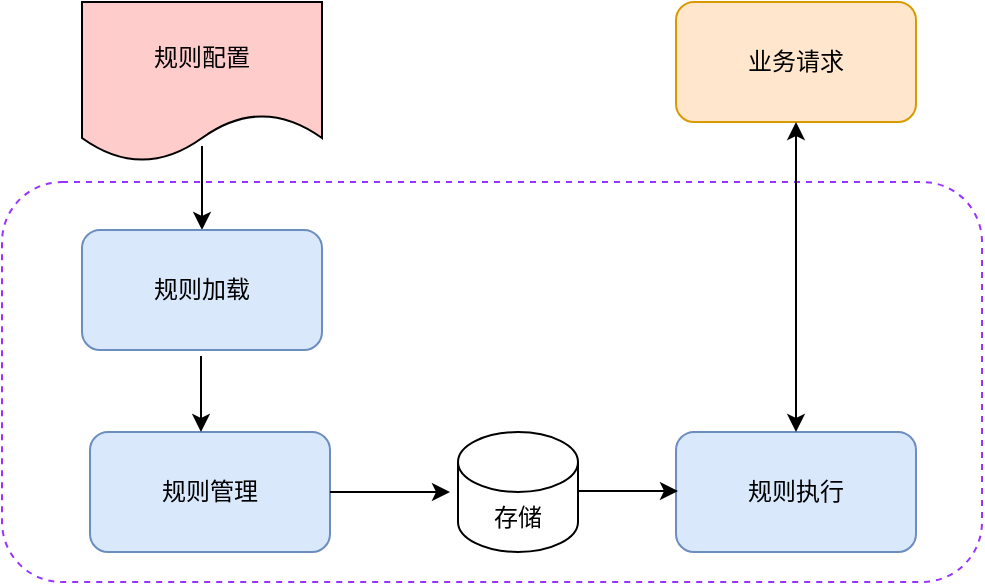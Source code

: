 <mxfile version="14.2.9" type="github">
  <diagram id="TG882UKHNVCYBNxcvPXh" name="第 1 页">
    <mxGraphModel dx="1422" dy="796" grid="1" gridSize="10" guides="1" tooltips="1" connect="1" arrows="1" fold="1" page="1" pageScale="1" pageWidth="827" pageHeight="1169" math="0" shadow="0">
      <root>
        <mxCell id="0" />
        <mxCell id="1" parent="0" />
        <mxCell id="8iVbaxMeFPb1adZR85db-10" value="" style="rounded=1;whiteSpace=wrap;html=1;dashed=1;strokeColor=#9933FF;" vertex="1" parent="1">
          <mxGeometry x="150" y="100" width="490" height="200" as="geometry" />
        </mxCell>
        <mxCell id="8iVbaxMeFPb1adZR85db-1" value="规则管理" style="rounded=1;whiteSpace=wrap;html=1;fillColor=#dae8fc;strokeColor=#6c8ebf;" vertex="1" parent="1">
          <mxGeometry x="194" y="225" width="120" height="60" as="geometry" />
        </mxCell>
        <mxCell id="8iVbaxMeFPb1adZR85db-2" value="规则执行" style="rounded=1;whiteSpace=wrap;html=1;fillColor=#dae8fc;strokeColor=#6c8ebf;" vertex="1" parent="1">
          <mxGeometry x="487" y="225" width="120" height="60" as="geometry" />
        </mxCell>
        <mxCell id="8iVbaxMeFPb1adZR85db-3" value="存储" style="shape=cylinder3;whiteSpace=wrap;html=1;boundedLbl=1;backgroundOutline=1;size=15;" vertex="1" parent="1">
          <mxGeometry x="378" y="225" width="60" height="60" as="geometry" />
        </mxCell>
        <mxCell id="8iVbaxMeFPb1adZR85db-4" value="规则配置" style="shape=document;whiteSpace=wrap;html=1;boundedLbl=1;fillColor=#FFCCCC;" vertex="1" parent="1">
          <mxGeometry x="190" y="10" width="120" height="80" as="geometry" />
        </mxCell>
        <mxCell id="8iVbaxMeFPb1adZR85db-5" value="" style="endArrow=classic;html=1;" edge="1" parent="1" target="8iVbaxMeFPb1adZR85db-8">
          <mxGeometry width="50" height="50" relative="1" as="geometry">
            <mxPoint x="250" y="82" as="sourcePoint" />
            <mxPoint x="200" y="210" as="targetPoint" />
          </mxGeometry>
        </mxCell>
        <mxCell id="8iVbaxMeFPb1adZR85db-6" value="" style="endArrow=classic;html=1;exitX=1;exitY=0.5;exitDx=0;exitDy=0;" edge="1" parent="1" source="8iVbaxMeFPb1adZR85db-1">
          <mxGeometry width="50" height="50" relative="1" as="geometry">
            <mxPoint x="334" y="254.5" as="sourcePoint" />
            <mxPoint x="374" y="255" as="targetPoint" />
          </mxGeometry>
        </mxCell>
        <mxCell id="8iVbaxMeFPb1adZR85db-7" value="" style="endArrow=classic;html=1;exitX=1;exitY=0.5;exitDx=0;exitDy=0;" edge="1" parent="1">
          <mxGeometry width="50" height="50" relative="1" as="geometry">
            <mxPoint x="438" y="254.5" as="sourcePoint" />
            <mxPoint x="488" y="254.5" as="targetPoint" />
          </mxGeometry>
        </mxCell>
        <mxCell id="8iVbaxMeFPb1adZR85db-8" value="规则加载" style="rounded=1;whiteSpace=wrap;html=1;fillColor=#dae8fc;strokeColor=#6c8ebf;" vertex="1" parent="1">
          <mxGeometry x="190" y="124" width="120" height="60" as="geometry" />
        </mxCell>
        <mxCell id="8iVbaxMeFPb1adZR85db-9" value="" style="endArrow=classic;html=1;" edge="1" parent="1">
          <mxGeometry width="50" height="50" relative="1" as="geometry">
            <mxPoint x="249.5" y="187" as="sourcePoint" />
            <mxPoint x="249.5" y="225" as="targetPoint" />
            <Array as="points">
              <mxPoint x="249.5" y="195" />
            </Array>
          </mxGeometry>
        </mxCell>
        <mxCell id="8iVbaxMeFPb1adZR85db-11" value="业务请求" style="rounded=1;whiteSpace=wrap;html=1;fillColor=#ffe6cc;strokeColor=#d79b00;" vertex="1" parent="1">
          <mxGeometry x="487" y="10" width="120" height="60" as="geometry" />
        </mxCell>
        <mxCell id="8iVbaxMeFPb1adZR85db-13" value="" style="endArrow=classic;startArrow=classic;html=1;entryX=0.5;entryY=1;entryDx=0;entryDy=0;" edge="1" parent="1" source="8iVbaxMeFPb1adZR85db-2" target="8iVbaxMeFPb1adZR85db-11">
          <mxGeometry width="50" height="50" relative="1" as="geometry">
            <mxPoint x="510" y="120" as="sourcePoint" />
            <mxPoint x="560" y="70" as="targetPoint" />
          </mxGeometry>
        </mxCell>
      </root>
    </mxGraphModel>
  </diagram>
</mxfile>
